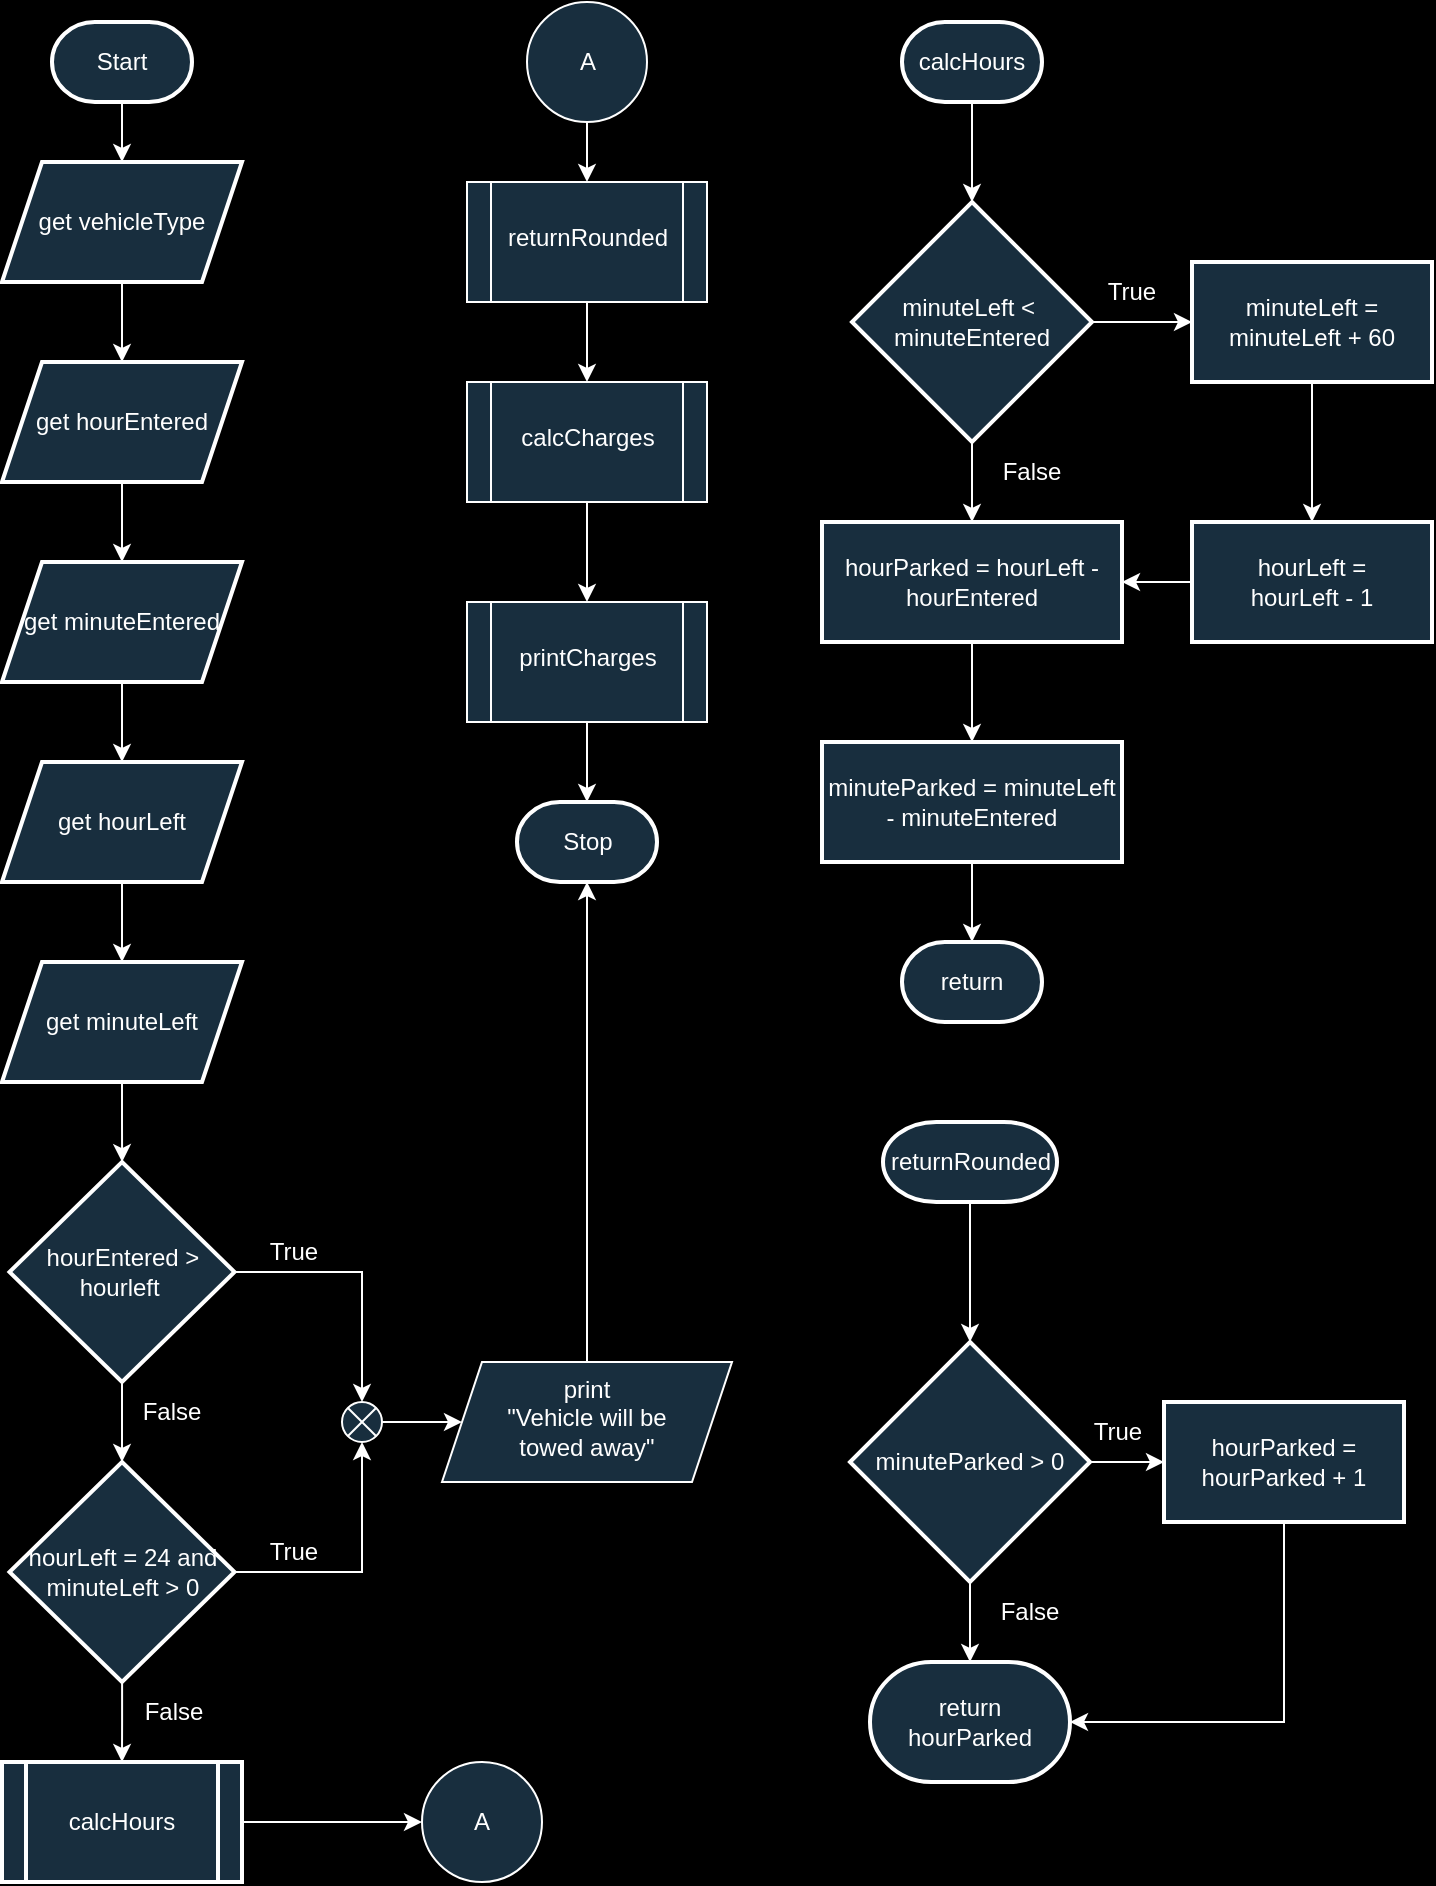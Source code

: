 <mxfile version="22.1.11" type="github" pages="3">
  <diagram name="Page-1" id="Kbnb0wgWCopXUh_-OWTw">
    <mxGraphModel dx="1009" dy="542" grid="1" gridSize="10" guides="1" tooltips="1" connect="1" arrows="1" fold="1" page="1" pageScale="1" pageWidth="850" pageHeight="1100" background="#000000" math="0" shadow="0">
      <root>
        <mxCell id="0" />
        <mxCell id="1" parent="0" />
        <mxCell id="h25F_q6QR63_d5PZG7VG-3" value="" style="edgeStyle=orthogonalEdgeStyle;rounded=0;orthogonalLoop=1;jettySize=auto;html=1;labelBackgroundColor=none;strokeColor=#FFFFFF;fontColor=default;" parent="1" source="h25F_q6QR63_d5PZG7VG-1" target="h25F_q6QR63_d5PZG7VG-2" edge="1">
          <mxGeometry relative="1" as="geometry" />
        </mxCell>
        <mxCell id="h25F_q6QR63_d5PZG7VG-1" value="Start" style="strokeWidth=2;html=1;shape=mxgraph.flowchart.terminator;whiteSpace=wrap;labelBackgroundColor=none;fillColor=#182E3E;strokeColor=#FFFFFF;fontColor=#FFFFFF;" parent="1" vertex="1">
          <mxGeometry x="93" y="80" width="70" height="40" as="geometry" />
        </mxCell>
        <mxCell id="h25F_q6QR63_d5PZG7VG-5" value="" style="edgeStyle=orthogonalEdgeStyle;rounded=0;orthogonalLoop=1;jettySize=auto;html=1;labelBackgroundColor=none;strokeColor=#FFFFFF;fontColor=default;" parent="1" source="h25F_q6QR63_d5PZG7VG-2" target="h25F_q6QR63_d5PZG7VG-4" edge="1">
          <mxGeometry relative="1" as="geometry" />
        </mxCell>
        <mxCell id="h25F_q6QR63_d5PZG7VG-2" value="get vehicleType" style="shape=parallelogram;perimeter=parallelogramPerimeter;whiteSpace=wrap;html=1;fixedSize=1;strokeWidth=2;labelBackgroundColor=none;fillColor=#182E3E;strokeColor=#FFFFFF;fontColor=#FFFFFF;" parent="1" vertex="1">
          <mxGeometry x="68" y="150" width="120" height="60" as="geometry" />
        </mxCell>
        <mxCell id="h25F_q6QR63_d5PZG7VG-7" value="" style="edgeStyle=orthogonalEdgeStyle;rounded=0;orthogonalLoop=1;jettySize=auto;html=1;labelBackgroundColor=none;strokeColor=#FFFFFF;fontColor=default;" parent="1" source="h25F_q6QR63_d5PZG7VG-4" target="h25F_q6QR63_d5PZG7VG-6" edge="1">
          <mxGeometry relative="1" as="geometry" />
        </mxCell>
        <mxCell id="h25F_q6QR63_d5PZG7VG-4" value="get hourEntered" style="shape=parallelogram;perimeter=parallelogramPerimeter;whiteSpace=wrap;html=1;fixedSize=1;strokeWidth=2;labelBackgroundColor=none;fillColor=#182E3E;strokeColor=#FFFFFF;fontColor=#FFFFFF;" parent="1" vertex="1">
          <mxGeometry x="68" y="250" width="120" height="60" as="geometry" />
        </mxCell>
        <mxCell id="h25F_q6QR63_d5PZG7VG-9" value="" style="edgeStyle=orthogonalEdgeStyle;rounded=0;orthogonalLoop=1;jettySize=auto;html=1;labelBackgroundColor=none;strokeColor=#FFFFFF;fontColor=default;" parent="1" source="h25F_q6QR63_d5PZG7VG-6" target="h25F_q6QR63_d5PZG7VG-8" edge="1">
          <mxGeometry relative="1" as="geometry" />
        </mxCell>
        <mxCell id="h25F_q6QR63_d5PZG7VG-6" value="get minuteEntered" style="shape=parallelogram;perimeter=parallelogramPerimeter;whiteSpace=wrap;html=1;fixedSize=1;strokeWidth=2;labelBackgroundColor=none;fillColor=#182E3E;strokeColor=#FFFFFF;fontColor=#FFFFFF;" parent="1" vertex="1">
          <mxGeometry x="68" y="350" width="120" height="60" as="geometry" />
        </mxCell>
        <mxCell id="h25F_q6QR63_d5PZG7VG-11" value="" style="edgeStyle=orthogonalEdgeStyle;rounded=0;orthogonalLoop=1;jettySize=auto;html=1;labelBackgroundColor=none;strokeColor=#FFFFFF;fontColor=default;" parent="1" source="h25F_q6QR63_d5PZG7VG-8" target="h25F_q6QR63_d5PZG7VG-10" edge="1">
          <mxGeometry relative="1" as="geometry" />
        </mxCell>
        <mxCell id="h25F_q6QR63_d5PZG7VG-8" value="get hourLeft" style="shape=parallelogram;perimeter=parallelogramPerimeter;whiteSpace=wrap;html=1;fixedSize=1;strokeWidth=2;labelBackgroundColor=none;fillColor=#182E3E;strokeColor=#FFFFFF;fontColor=#FFFFFF;" parent="1" vertex="1">
          <mxGeometry x="68" y="450" width="120" height="60" as="geometry" />
        </mxCell>
        <mxCell id="h25F_q6QR63_d5PZG7VG-13" value="" style="edgeStyle=orthogonalEdgeStyle;rounded=0;orthogonalLoop=1;jettySize=auto;html=1;labelBackgroundColor=none;strokeColor=#FFFFFF;fontColor=default;" parent="1" source="h25F_q6QR63_d5PZG7VG-10" target="h25F_q6QR63_d5PZG7VG-12" edge="1">
          <mxGeometry relative="1" as="geometry" />
        </mxCell>
        <mxCell id="h25F_q6QR63_d5PZG7VG-10" value="get minuteLeft" style="shape=parallelogram;perimeter=parallelogramPerimeter;whiteSpace=wrap;html=1;fixedSize=1;strokeWidth=2;labelBackgroundColor=none;fillColor=#182E3E;strokeColor=#FFFFFF;fontColor=#FFFFFF;" parent="1" vertex="1">
          <mxGeometry x="68" y="550" width="120" height="60" as="geometry" />
        </mxCell>
        <mxCell id="h25F_q6QR63_d5PZG7VG-15" value="" style="edgeStyle=orthogonalEdgeStyle;rounded=0;orthogonalLoop=1;jettySize=auto;html=1;labelBackgroundColor=none;strokeColor=#FFFFFF;fontColor=default;" parent="1" source="h25F_q6QR63_d5PZG7VG-12" target="h25F_q6QR63_d5PZG7VG-14" edge="1">
          <mxGeometry relative="1" as="geometry" />
        </mxCell>
        <mxCell id="h25F_q6QR63_d5PZG7VG-12" value="hourEntered &amp;gt; hourleft&amp;nbsp;" style="rhombus;whiteSpace=wrap;html=1;strokeWidth=2;labelBackgroundColor=none;fillColor=#182E3E;strokeColor=#FFFFFF;fontColor=#FFFFFF;" parent="1" vertex="1">
          <mxGeometry x="71.75" y="650" width="112.5" height="110" as="geometry" />
        </mxCell>
        <mxCell id="h25F_q6QR63_d5PZG7VG-33" value="" style="edgeStyle=orthogonalEdgeStyle;rounded=0;orthogonalLoop=1;jettySize=auto;html=1;labelBackgroundColor=none;strokeColor=#FFFFFF;fontColor=default;" parent="1" source="h25F_q6QR63_d5PZG7VG-14" target="h25F_q6QR63_d5PZG7VG-32" edge="1">
          <mxGeometry relative="1" as="geometry" />
        </mxCell>
        <mxCell id="h25F_q6QR63_d5PZG7VG-14" value="hourLeft = 24 and minuteLeft &amp;gt; 0" style="rhombus;whiteSpace=wrap;html=1;strokeWidth=2;labelBackgroundColor=none;fillColor=#182E3E;strokeColor=#FFFFFF;fontColor=#FFFFFF;" parent="1" vertex="1">
          <mxGeometry x="71.75" y="800" width="112.5" height="110" as="geometry" />
        </mxCell>
        <mxCell id="h25F_q6QR63_d5PZG7VG-24" value="" style="edgeStyle=orthogonalEdgeStyle;rounded=0;orthogonalLoop=1;jettySize=auto;html=1;labelBackgroundColor=none;strokeColor=#FFFFFF;fontColor=default;" parent="1" source="h25F_q6QR63_d5PZG7VG-16" target="h25F_q6QR63_d5PZG7VG-23" edge="1">
          <mxGeometry relative="1" as="geometry" />
        </mxCell>
        <mxCell id="h25F_q6QR63_d5PZG7VG-16" value="" style="verticalLabelPosition=bottom;verticalAlign=top;html=1;shape=mxgraph.flowchart.or;labelBackgroundColor=none;fillColor=#182E3E;strokeColor=#FFFFFF;fontColor=#FFFFFF;" parent="1" vertex="1">
          <mxGeometry x="238" y="770" width="20" height="20" as="geometry" />
        </mxCell>
        <mxCell id="h25F_q6QR63_d5PZG7VG-19" style="edgeStyle=orthogonalEdgeStyle;rounded=0;orthogonalLoop=1;jettySize=auto;html=1;entryX=0.5;entryY=0;entryDx=0;entryDy=0;entryPerimeter=0;labelBackgroundColor=none;strokeColor=#FFFFFF;fontColor=default;" parent="1" source="h25F_q6QR63_d5PZG7VG-12" target="h25F_q6QR63_d5PZG7VG-16" edge="1">
          <mxGeometry relative="1" as="geometry" />
        </mxCell>
        <mxCell id="h25F_q6QR63_d5PZG7VG-20" style="edgeStyle=orthogonalEdgeStyle;rounded=0;orthogonalLoop=1;jettySize=auto;html=1;entryX=0.5;entryY=1;entryDx=0;entryDy=0;entryPerimeter=0;labelBackgroundColor=none;strokeColor=#FFFFFF;fontColor=default;" parent="1" source="h25F_q6QR63_d5PZG7VG-14" target="h25F_q6QR63_d5PZG7VG-16" edge="1">
          <mxGeometry relative="1" as="geometry" />
        </mxCell>
        <mxCell id="h25F_q6QR63_d5PZG7VG-23" value="print&lt;br&gt;&quot;Vehicle will be &lt;br&gt;towed away&quot;" style="shape=parallelogram;perimeter=parallelogramPerimeter;whiteSpace=wrap;html=1;fixedSize=1;verticalAlign=top;labelBackgroundColor=none;fillColor=#182E3E;strokeColor=#FFFFFF;fontColor=#FFFFFF;" parent="1" vertex="1">
          <mxGeometry x="288" y="750" width="145" height="60" as="geometry" />
        </mxCell>
        <mxCell id="h25F_q6QR63_d5PZG7VG-32" value="calcHours" style="shape=process;whiteSpace=wrap;html=1;backgroundOutline=1;strokeWidth=2;labelBackgroundColor=none;fillColor=#182E3E;strokeColor=#FFFFFF;fontColor=#FFFFFF;" parent="1" vertex="1">
          <mxGeometry x="68" y="950" width="120" height="60" as="geometry" />
        </mxCell>
        <mxCell id="h25F_q6QR63_d5PZG7VG-34" value="" style="verticalLabelPosition=bottom;verticalAlign=top;html=1;shape=mxgraph.flowchart.on-page_reference;labelBackgroundColor=none;fillColor=#182E3E;strokeColor=#FFFFFF;fontColor=#FFFFFF;" parent="1" vertex="1">
          <mxGeometry x="278" y="950" width="60" height="60" as="geometry" />
        </mxCell>
        <mxCell id="h25F_q6QR63_d5PZG7VG-35" style="edgeStyle=orthogonalEdgeStyle;rounded=0;orthogonalLoop=1;jettySize=auto;html=1;entryX=0;entryY=0.5;entryDx=0;entryDy=0;entryPerimeter=0;labelBackgroundColor=none;strokeColor=#FFFFFF;fontColor=default;" parent="1" source="h25F_q6QR63_d5PZG7VG-32" target="h25F_q6QR63_d5PZG7VG-34" edge="1">
          <mxGeometry relative="1" as="geometry" />
        </mxCell>
        <mxCell id="h25F_q6QR63_d5PZG7VG-36" value="A" style="text;html=1;strokeColor=none;fillColor=none;align=center;verticalAlign=middle;whiteSpace=wrap;rounded=0;labelBackgroundColor=none;fontColor=#FFFFFF;" parent="1" vertex="1">
          <mxGeometry x="278" y="965" width="60" height="30" as="geometry" />
        </mxCell>
        <mxCell id="h25F_q6QR63_d5PZG7VG-41" value="" style="edgeStyle=orthogonalEdgeStyle;rounded=0;orthogonalLoop=1;jettySize=auto;html=1;labelBackgroundColor=none;strokeColor=#FFFFFF;fontColor=default;" parent="1" source="h25F_q6QR63_d5PZG7VG-38" target="h25F_q6QR63_d5PZG7VG-40" edge="1">
          <mxGeometry relative="1" as="geometry" />
        </mxCell>
        <mxCell id="h25F_q6QR63_d5PZG7VG-38" value="" style="verticalLabelPosition=bottom;verticalAlign=top;html=1;shape=mxgraph.flowchart.on-page_reference;labelBackgroundColor=none;fillColor=#182E3E;strokeColor=#FFFFFF;fontColor=#FFFFFF;" parent="1" vertex="1">
          <mxGeometry x="330.5" y="70" width="60" height="60" as="geometry" />
        </mxCell>
        <mxCell id="h25F_q6QR63_d5PZG7VG-39" value="A" style="text;html=1;strokeColor=none;fillColor=none;align=center;verticalAlign=middle;whiteSpace=wrap;rounded=0;labelBackgroundColor=none;fontColor=#FFFFFF;" parent="1" vertex="1">
          <mxGeometry x="330.5" y="85" width="60" height="30" as="geometry" />
        </mxCell>
        <mxCell id="h25F_q6QR63_d5PZG7VG-43" value="" style="edgeStyle=orthogonalEdgeStyle;rounded=0;orthogonalLoop=1;jettySize=auto;html=1;labelBackgroundColor=none;strokeColor=#FFFFFF;fontColor=default;" parent="1" source="h25F_q6QR63_d5PZG7VG-40" target="h25F_q6QR63_d5PZG7VG-42" edge="1">
          <mxGeometry relative="1" as="geometry" />
        </mxCell>
        <mxCell id="h25F_q6QR63_d5PZG7VG-40" value="&lt;br&gt;returnRounded" style="shape=process;whiteSpace=wrap;html=1;backgroundOutline=1;verticalAlign=top;labelBackgroundColor=none;fillColor=#182E3E;strokeColor=#FFFFFF;fontColor=#FFFFFF;" parent="1" vertex="1">
          <mxGeometry x="300.5" y="160" width="120" height="60" as="geometry" />
        </mxCell>
        <mxCell id="h25F_q6QR63_d5PZG7VG-45" value="" style="edgeStyle=orthogonalEdgeStyle;rounded=0;orthogonalLoop=1;jettySize=auto;html=1;labelBackgroundColor=none;strokeColor=#FFFFFF;fontColor=default;" parent="1" source="h25F_q6QR63_d5PZG7VG-42" target="h25F_q6QR63_d5PZG7VG-44" edge="1">
          <mxGeometry relative="1" as="geometry" />
        </mxCell>
        <mxCell id="h25F_q6QR63_d5PZG7VG-42" value="&lt;br&gt;calcCharges" style="shape=process;whiteSpace=wrap;html=1;backgroundOutline=1;verticalAlign=top;labelBackgroundColor=none;fillColor=#182E3E;strokeColor=#FFFFFF;fontColor=#FFFFFF;" parent="1" vertex="1">
          <mxGeometry x="300.5" y="260" width="120" height="60" as="geometry" />
        </mxCell>
        <mxCell id="h25F_q6QR63_d5PZG7VG-48" value="" style="edgeStyle=orthogonalEdgeStyle;rounded=0;orthogonalLoop=1;jettySize=auto;html=1;labelBackgroundColor=none;strokeColor=#FFFFFF;fontColor=default;" parent="1" source="h25F_q6QR63_d5PZG7VG-44" target="h25F_q6QR63_d5PZG7VG-47" edge="1">
          <mxGeometry relative="1" as="geometry" />
        </mxCell>
        <mxCell id="h25F_q6QR63_d5PZG7VG-44" value="&lt;br&gt;printCharges" style="shape=process;whiteSpace=wrap;html=1;backgroundOutline=1;verticalAlign=top;labelBackgroundColor=none;fillColor=#182E3E;strokeColor=#FFFFFF;fontColor=#FFFFFF;" parent="1" vertex="1">
          <mxGeometry x="300.5" y="370" width="120" height="60" as="geometry" />
        </mxCell>
        <mxCell id="h25F_q6QR63_d5PZG7VG-47" value="Stop" style="strokeWidth=2;html=1;shape=mxgraph.flowchart.terminator;whiteSpace=wrap;labelBackgroundColor=none;fillColor=#182E3E;strokeColor=#FFFFFF;fontColor=#FFFFFF;" parent="1" vertex="1">
          <mxGeometry x="325.5" y="470" width="70" height="40" as="geometry" />
        </mxCell>
        <mxCell id="f5xuUbgv4AwsCVu3Sem2-3" value="True" style="text;html=1;strokeColor=none;fillColor=none;align=center;verticalAlign=middle;whiteSpace=wrap;rounded=0;labelBackgroundColor=none;fontColor=#FFFFFF;" parent="1" vertex="1">
          <mxGeometry x="184.25" y="680" width="60" height="30" as="geometry" />
        </mxCell>
        <mxCell id="f5xuUbgv4AwsCVu3Sem2-4" value="False" style="text;html=1;strokeColor=none;fillColor=none;align=center;verticalAlign=middle;whiteSpace=wrap;rounded=0;labelBackgroundColor=none;fontColor=#FFFFFF;" parent="1" vertex="1">
          <mxGeometry x="123" y="760" width="60" height="30" as="geometry" />
        </mxCell>
        <mxCell id="f5xuUbgv4AwsCVu3Sem2-5" value="True" style="text;html=1;strokeColor=none;fillColor=none;align=center;verticalAlign=middle;whiteSpace=wrap;rounded=0;labelBackgroundColor=none;fontColor=#FFFFFF;" parent="1" vertex="1">
          <mxGeometry x="184.25" y="830" width="60" height="30" as="geometry" />
        </mxCell>
        <mxCell id="f5xuUbgv4AwsCVu3Sem2-7" value="False" style="text;html=1;strokeColor=none;fillColor=none;align=center;verticalAlign=middle;whiteSpace=wrap;rounded=0;labelBackgroundColor=none;fontColor=#FFFFFF;" parent="1" vertex="1">
          <mxGeometry x="124.25" y="910" width="60" height="30" as="geometry" />
        </mxCell>
        <mxCell id="Xd2T2PAbcZvX1LgGi4U3-1" style="edgeStyle=orthogonalEdgeStyle;rounded=0;orthogonalLoop=1;jettySize=auto;html=1;entryX=0.5;entryY=1;entryDx=0;entryDy=0;entryPerimeter=0;labelBackgroundColor=none;strokeColor=#FFFFFF;fontColor=default;" parent="1" source="h25F_q6QR63_d5PZG7VG-23" target="h25F_q6QR63_d5PZG7VG-47" edge="1">
          <mxGeometry relative="1" as="geometry" />
        </mxCell>
        <mxCell id="VwBZy-y6N7gpf4ot-aL7-1" value="" style="edgeStyle=orthogonalEdgeStyle;rounded=0;orthogonalLoop=1;jettySize=auto;html=1;labelBackgroundColor=none;strokeColor=#FFFFFF;fontColor=default;" parent="1" source="VwBZy-y6N7gpf4ot-aL7-2" target="VwBZy-y6N7gpf4ot-aL7-5" edge="1">
          <mxGeometry relative="1" as="geometry" />
        </mxCell>
        <mxCell id="VwBZy-y6N7gpf4ot-aL7-2" value="calcHours" style="strokeWidth=2;html=1;shape=mxgraph.flowchart.terminator;whiteSpace=wrap;labelBackgroundColor=none;fillColor=#182E3E;strokeColor=#FFFFFF;fontColor=#FFFFFF;" parent="1" vertex="1">
          <mxGeometry x="518" y="80" width="70" height="40" as="geometry" />
        </mxCell>
        <mxCell id="VwBZy-y6N7gpf4ot-aL7-3" value="" style="edgeStyle=orthogonalEdgeStyle;rounded=0;orthogonalLoop=1;jettySize=auto;html=1;labelBackgroundColor=none;strokeColor=#FFFFFF;fontColor=default;" parent="1" source="VwBZy-y6N7gpf4ot-aL7-5" target="VwBZy-y6N7gpf4ot-aL7-7" edge="1">
          <mxGeometry relative="1" as="geometry" />
        </mxCell>
        <mxCell id="VwBZy-y6N7gpf4ot-aL7-4" value="" style="edgeStyle=orthogonalEdgeStyle;rounded=0;orthogonalLoop=1;jettySize=auto;html=1;labelBackgroundColor=none;strokeColor=#FFFFFF;fontColor=default;" parent="1" source="VwBZy-y6N7gpf4ot-aL7-5" target="VwBZy-y6N7gpf4ot-aL7-11" edge="1">
          <mxGeometry relative="1" as="geometry" />
        </mxCell>
        <mxCell id="VwBZy-y6N7gpf4ot-aL7-5" value="minuteLeft &amp;lt;&amp;nbsp;&lt;br&gt;minuteEntered" style="rhombus;whiteSpace=wrap;html=1;strokeWidth=2;labelBackgroundColor=none;fillColor=#182E3E;strokeColor=#FFFFFF;fontColor=#FFFFFF;" parent="1" vertex="1">
          <mxGeometry x="493" y="170" width="120" height="120" as="geometry" />
        </mxCell>
        <mxCell id="VwBZy-y6N7gpf4ot-aL7-6" value="" style="edgeStyle=orthogonalEdgeStyle;rounded=0;orthogonalLoop=1;jettySize=auto;html=1;labelBackgroundColor=none;strokeColor=#FFFFFF;fontColor=default;" parent="1" source="VwBZy-y6N7gpf4ot-aL7-7" target="VwBZy-y6N7gpf4ot-aL7-9" edge="1">
          <mxGeometry relative="1" as="geometry" />
        </mxCell>
        <mxCell id="VwBZy-y6N7gpf4ot-aL7-7" value="minuteLeft = minuteLeft + 60" style="whiteSpace=wrap;html=1;strokeWidth=2;labelBackgroundColor=none;fillColor=#182E3E;strokeColor=#FFFFFF;fontColor=#FFFFFF;" parent="1" vertex="1">
          <mxGeometry x="663" y="200" width="120" height="60" as="geometry" />
        </mxCell>
        <mxCell id="VwBZy-y6N7gpf4ot-aL7-8" style="edgeStyle=orthogonalEdgeStyle;rounded=0;orthogonalLoop=1;jettySize=auto;html=1;labelBackgroundColor=none;strokeColor=#FFFFFF;fontColor=default;" parent="1" source="VwBZy-y6N7gpf4ot-aL7-9" target="VwBZy-y6N7gpf4ot-aL7-11" edge="1">
          <mxGeometry relative="1" as="geometry" />
        </mxCell>
        <mxCell id="VwBZy-y6N7gpf4ot-aL7-9" value="hourLeft = &lt;br&gt;hourLeft - 1" style="whiteSpace=wrap;html=1;strokeWidth=2;labelBackgroundColor=none;fillColor=#182E3E;strokeColor=#FFFFFF;fontColor=#FFFFFF;" parent="1" vertex="1">
          <mxGeometry x="663" y="330" width="120" height="60" as="geometry" />
        </mxCell>
        <mxCell id="VwBZy-y6N7gpf4ot-aL7-10" value="" style="edgeStyle=orthogonalEdgeStyle;rounded=0;orthogonalLoop=1;jettySize=auto;html=1;labelBackgroundColor=none;strokeColor=#FFFFFF;fontColor=default;" parent="1" source="VwBZy-y6N7gpf4ot-aL7-11" target="VwBZy-y6N7gpf4ot-aL7-13" edge="1">
          <mxGeometry relative="1" as="geometry" />
        </mxCell>
        <mxCell id="VwBZy-y6N7gpf4ot-aL7-11" value="hourParked = hourLeft - hourEntered" style="whiteSpace=wrap;html=1;strokeWidth=2;labelBackgroundColor=none;fillColor=#182E3E;strokeColor=#FFFFFF;fontColor=#FFFFFF;" parent="1" vertex="1">
          <mxGeometry x="478" y="330" width="150" height="60" as="geometry" />
        </mxCell>
        <mxCell id="VwBZy-y6N7gpf4ot-aL7-12" value="" style="edgeStyle=orthogonalEdgeStyle;rounded=0;orthogonalLoop=1;jettySize=auto;html=1;labelBackgroundColor=none;strokeColor=#FFFFFF;fontColor=default;" parent="1" source="VwBZy-y6N7gpf4ot-aL7-13" target="VwBZy-y6N7gpf4ot-aL7-14" edge="1">
          <mxGeometry relative="1" as="geometry" />
        </mxCell>
        <mxCell id="VwBZy-y6N7gpf4ot-aL7-13" value="minuteParked = minuteLeft - minuteEntered" style="whiteSpace=wrap;html=1;strokeWidth=2;labelBackgroundColor=none;fillColor=#182E3E;strokeColor=#FFFFFF;fontColor=#FFFFFF;" parent="1" vertex="1">
          <mxGeometry x="478" y="440" width="150" height="60" as="geometry" />
        </mxCell>
        <mxCell id="VwBZy-y6N7gpf4ot-aL7-14" value="return" style="strokeWidth=2;html=1;shape=mxgraph.flowchart.terminator;whiteSpace=wrap;labelBackgroundColor=none;fillColor=#182E3E;strokeColor=#FFFFFF;fontColor=#FFFFFF;" parent="1" vertex="1">
          <mxGeometry x="518" y="540" width="70" height="40" as="geometry" />
        </mxCell>
        <mxCell id="VwBZy-y6N7gpf4ot-aL7-15" value="True" style="text;html=1;strokeColor=none;fillColor=none;align=center;verticalAlign=middle;whiteSpace=wrap;rounded=0;labelBackgroundColor=none;fontColor=#FFFFFF;" parent="1" vertex="1">
          <mxGeometry x="603" y="200" width="60" height="30" as="geometry" />
        </mxCell>
        <mxCell id="VwBZy-y6N7gpf4ot-aL7-16" value="False" style="text;html=1;strokeColor=none;fillColor=none;align=center;verticalAlign=middle;whiteSpace=wrap;rounded=0;labelBackgroundColor=none;fontColor=#FFFFFF;" parent="1" vertex="1">
          <mxGeometry x="553" y="290" width="60" height="30" as="geometry" />
        </mxCell>
        <mxCell id="VwBZy-y6N7gpf4ot-aL7-17" value="" style="edgeStyle=orthogonalEdgeStyle;rounded=0;orthogonalLoop=1;jettySize=auto;html=1;labelBackgroundColor=none;strokeColor=#FFFFFF;fontColor=default;" parent="1" source="VwBZy-y6N7gpf4ot-aL7-18" target="VwBZy-y6N7gpf4ot-aL7-21" edge="1">
          <mxGeometry relative="1" as="geometry" />
        </mxCell>
        <mxCell id="VwBZy-y6N7gpf4ot-aL7-18" value="returnRounded" style="strokeWidth=2;html=1;shape=mxgraph.flowchart.terminator;whiteSpace=wrap;labelBackgroundColor=none;fillColor=#182E3E;strokeColor=#FFFFFF;fontColor=#FFFFFF;" parent="1" vertex="1">
          <mxGeometry x="508.5" y="630" width="87" height="40" as="geometry" />
        </mxCell>
        <mxCell id="VwBZy-y6N7gpf4ot-aL7-19" value="" style="edgeStyle=orthogonalEdgeStyle;rounded=0;orthogonalLoop=1;jettySize=auto;html=1;labelBackgroundColor=none;strokeColor=#FFFFFF;fontColor=default;" parent="1" source="VwBZy-y6N7gpf4ot-aL7-21" target="VwBZy-y6N7gpf4ot-aL7-23" edge="1">
          <mxGeometry relative="1" as="geometry" />
        </mxCell>
        <mxCell id="VwBZy-y6N7gpf4ot-aL7-20" value="" style="edgeStyle=orthogonalEdgeStyle;rounded=0;orthogonalLoop=1;jettySize=auto;html=1;labelBackgroundColor=none;strokeColor=#FFFFFF;fontColor=default;" parent="1" source="VwBZy-y6N7gpf4ot-aL7-21" edge="1">
          <mxGeometry relative="1" as="geometry">
            <mxPoint x="552" y="900" as="targetPoint" />
          </mxGeometry>
        </mxCell>
        <mxCell id="VwBZy-y6N7gpf4ot-aL7-21" value="minuteParked &amp;gt; 0" style="rhombus;whiteSpace=wrap;html=1;strokeWidth=2;labelBackgroundColor=none;fillColor=#182E3E;strokeColor=#FFFFFF;fontColor=#FFFFFF;" parent="1" vertex="1">
          <mxGeometry x="492" y="740" width="120" height="120" as="geometry" />
        </mxCell>
        <mxCell id="VwBZy-y6N7gpf4ot-aL7-22" style="edgeStyle=orthogonalEdgeStyle;rounded=0;orthogonalLoop=1;jettySize=auto;html=1;entryX=1;entryY=0.5;entryDx=0;entryDy=0;entryPerimeter=0;labelBackgroundColor=none;strokeColor=#FFFFFF;fontColor=default;" parent="1" source="VwBZy-y6N7gpf4ot-aL7-23" target="VwBZy-y6N7gpf4ot-aL7-24" edge="1">
          <mxGeometry relative="1" as="geometry">
            <mxPoint x="612" y="930" as="targetPoint" />
            <Array as="points">
              <mxPoint x="709" y="930" />
            </Array>
          </mxGeometry>
        </mxCell>
        <mxCell id="VwBZy-y6N7gpf4ot-aL7-23" value="hourParked = hourParked + 1" style="whiteSpace=wrap;html=1;strokeWidth=2;labelBackgroundColor=none;fillColor=#182E3E;strokeColor=#FFFFFF;fontColor=#FFFFFF;" parent="1" vertex="1">
          <mxGeometry x="649" y="770" width="120" height="60" as="geometry" />
        </mxCell>
        <mxCell id="VwBZy-y6N7gpf4ot-aL7-24" value="return &lt;br&gt;hourParked" style="strokeWidth=2;html=1;shape=mxgraph.flowchart.terminator;whiteSpace=wrap;labelBackgroundColor=none;fillColor=#182E3E;strokeColor=#FFFFFF;fontColor=#FFFFFF;" parent="1" vertex="1">
          <mxGeometry x="502" y="900" width="100" height="60" as="geometry" />
        </mxCell>
        <mxCell id="VwBZy-y6N7gpf4ot-aL7-25" value="True" style="text;html=1;strokeColor=none;fillColor=none;align=center;verticalAlign=middle;whiteSpace=wrap;rounded=0;labelBackgroundColor=none;fontColor=#FFFFFF;" parent="1" vertex="1">
          <mxGeometry x="595.5" y="770" width="60" height="30" as="geometry" />
        </mxCell>
        <mxCell id="VwBZy-y6N7gpf4ot-aL7-26" value="False" style="text;html=1;strokeColor=none;fillColor=none;align=center;verticalAlign=middle;whiteSpace=wrap;rounded=0;labelBackgroundColor=none;fontColor=#FFFFFF;" parent="1" vertex="1">
          <mxGeometry x="552" y="860" width="60" height="30" as="geometry" />
        </mxCell>
      </root>
    </mxGraphModel>
  </diagram>
  <diagram id="JkNxpaqzsaH_bKmUlaDJ" name="Page-3">
    <mxGraphModel dx="1009" dy="542" grid="1" gridSize="10" guides="1" tooltips="1" connect="1" arrows="1" fold="1" page="1" pageScale="1" pageWidth="850" pageHeight="1100" background="#000000" math="0" shadow="0">
      <root>
        <mxCell id="0" />
        <mxCell id="1" parent="0" />
        <mxCell id="yGTu5x-xuSUlHNo--P09-6" value="" style="edgeStyle=orthogonalEdgeStyle;rounded=0;orthogonalLoop=1;jettySize=auto;html=1;labelBackgroundColor=none;strokeColor=#FFFFFF;fontColor=default;" parent="1" source="yGTu5x-xuSUlHNo--P09-1" target="yGTu5x-xuSUlHNo--P09-5" edge="1">
          <mxGeometry relative="1" as="geometry" />
        </mxCell>
        <mxCell id="yGTu5x-xuSUlHNo--P09-1" value="calcCharges" style="strokeWidth=2;html=1;shape=mxgraph.flowchart.terminator;whiteSpace=wrap;labelBackgroundColor=none;fillColor=#182E3E;strokeColor=#FFFFFF;fontColor=#FFFFFF;" parent="1" vertex="1">
          <mxGeometry x="155" y="120" width="70" height="40" as="geometry" />
        </mxCell>
        <mxCell id="yGTu5x-xuSUlHNo--P09-8" value="" style="edgeStyle=orthogonalEdgeStyle;rounded=0;orthogonalLoop=1;jettySize=auto;html=1;labelBackgroundColor=none;strokeColor=#FFFFFF;fontColor=default;" parent="1" source="yGTu5x-xuSUlHNo--P09-5" target="yGTu5x-xuSUlHNo--P09-7" edge="1">
          <mxGeometry relative="1" as="geometry" />
        </mxCell>
        <mxCell id="yGTu5x-xuSUlHNo--P09-5" value="switch (vehicleType)" style="whiteSpace=wrap;html=1;strokeWidth=2;labelBackgroundColor=none;fillColor=#182E3E;strokeColor=#FFFFFF;fontColor=#FFFFFF;" parent="1" vertex="1">
          <mxGeometry x="130" y="200" width="120" height="60" as="geometry" />
        </mxCell>
        <mxCell id="yGTu5x-xuSUlHNo--P09-9" style="edgeStyle=orthogonalEdgeStyle;rounded=0;orthogonalLoop=1;jettySize=auto;html=1;entryX=0;entryY=0.5;entryDx=0;entryDy=0;entryPerimeter=0;labelBackgroundColor=none;strokeColor=#FFFFFF;fontColor=default;" parent="1" source="yGTu5x-xuSUlHNo--P09-7" target="yGTu5x-xuSUlHNo--P09-10" edge="1">
          <mxGeometry relative="1" as="geometry">
            <mxPoint x="305" y="345" as="targetPoint" />
          </mxGeometry>
        </mxCell>
        <mxCell id="yGTu5x-xuSUlHNo--P09-12" value="" style="edgeStyle=orthogonalEdgeStyle;rounded=0;orthogonalLoop=1;jettySize=auto;html=1;labelBackgroundColor=none;strokeColor=#FFFFFF;fontColor=default;" parent="1" source="yGTu5x-xuSUlHNo--P09-7" target="yGTu5x-xuSUlHNo--P09-11" edge="1">
          <mxGeometry relative="1" as="geometry" />
        </mxCell>
        <mxCell id="yGTu5x-xuSUlHNo--P09-7" value="case &#39;C&#39;" style="rhombus;whiteSpace=wrap;html=1;strokeWidth=2;labelBackgroundColor=none;fillColor=#182E3E;strokeColor=#FFFFFF;fontColor=#FFFFFF;" parent="1" vertex="1">
          <mxGeometry x="138" y="290" width="105" height="110" as="geometry" />
        </mxCell>
        <mxCell id="yN-OTdnPXMjlrZ2X3yF_-3" value="" style="edgeStyle=orthogonalEdgeStyle;rounded=0;orthogonalLoop=1;jettySize=auto;html=1;labelBackgroundColor=none;strokeColor=#FFFFFF;fontColor=default;" parent="1" source="yGTu5x-xuSUlHNo--P09-10" target="yN-OTdnPXMjlrZ2X3yF_-2" edge="1">
          <mxGeometry relative="1" as="geometry" />
        </mxCell>
        <mxCell id="yN-OTdnPXMjlrZ2X3yF_-6" style="edgeStyle=orthogonalEdgeStyle;rounded=0;orthogonalLoop=1;jettySize=auto;html=1;entryX=0;entryY=0.5;entryDx=0;entryDy=0;labelBackgroundColor=none;strokeColor=#FFFFFF;fontColor=default;" parent="1" source="yGTu5x-xuSUlHNo--P09-10" target="yN-OTdnPXMjlrZ2X3yF_-5" edge="1">
          <mxGeometry relative="1" as="geometry">
            <Array as="points">
              <mxPoint x="360" y="450" />
            </Array>
          </mxGeometry>
        </mxCell>
        <mxCell id="yGTu5x-xuSUlHNo--P09-10" value="roundedHours &amp;gt; 3" style="strokeWidth=2;html=1;shape=mxgraph.flowchart.decision;whiteSpace=wrap;labelBackgroundColor=none;fillColor=#182E3E;strokeColor=#FFFFFF;fontColor=#FFFFFF;" parent="1" vertex="1">
          <mxGeometry x="305" y="287.5" width="110" height="115" as="geometry" />
        </mxCell>
        <mxCell id="yGTu5x-xuSUlHNo--P09-16" style="edgeStyle=orthogonalEdgeStyle;rounded=0;orthogonalLoop=1;jettySize=auto;html=1;labelBackgroundColor=none;strokeColor=#FFFFFF;fontColor=default;" parent="1" source="yGTu5x-xuSUlHNo--P09-11" target="yGTu5x-xuSUlHNo--P09-14" edge="1">
          <mxGeometry relative="1" as="geometry" />
        </mxCell>
        <mxCell id="X8_9K_BKNBLwMzrlolJt-4" value="" style="edgeStyle=orthogonalEdgeStyle;rounded=0;orthogonalLoop=1;jettySize=auto;html=1;labelBackgroundColor=none;strokeColor=#FFFFFF;fontColor=default;" parent="1" source="yGTu5x-xuSUlHNo--P09-11" target="X8_9K_BKNBLwMzrlolJt-3" edge="1">
          <mxGeometry relative="1" as="geometry" />
        </mxCell>
        <mxCell id="yGTu5x-xuSUlHNo--P09-11" value="case &#39;T&#39;" style="rhombus;whiteSpace=wrap;html=1;strokeWidth=2;labelBackgroundColor=none;fillColor=#182E3E;strokeColor=#FFFFFF;fontColor=#FFFFFF;" parent="1" vertex="1">
          <mxGeometry x="138" y="495.5" width="105" height="110" as="geometry" />
        </mxCell>
        <mxCell id="yN-OTdnPXMjlrZ2X3yF_-8" value="" style="edgeStyle=orthogonalEdgeStyle;rounded=0;orthogonalLoop=1;jettySize=auto;html=1;labelBackgroundColor=none;strokeColor=#FFFFFF;fontColor=default;" parent="1" source="yGTu5x-xuSUlHNo--P09-14" target="yN-OTdnPXMjlrZ2X3yF_-7" edge="1">
          <mxGeometry relative="1" as="geometry" />
        </mxCell>
        <mxCell id="X8_9K_BKNBLwMzrlolJt-2" style="edgeStyle=orthogonalEdgeStyle;rounded=0;orthogonalLoop=1;jettySize=auto;html=1;entryX=0;entryY=0.5;entryDx=0;entryDy=0;labelBackgroundColor=none;strokeColor=#FFFFFF;fontColor=default;" parent="1" source="yGTu5x-xuSUlHNo--P09-14" target="X8_9K_BKNBLwMzrlolJt-1" edge="1">
          <mxGeometry relative="1" as="geometry">
            <Array as="points">
              <mxPoint x="360" y="650" />
            </Array>
          </mxGeometry>
        </mxCell>
        <mxCell id="yGTu5x-xuSUlHNo--P09-14" value="roundedHours &amp;gt; 2" style="strokeWidth=2;html=1;shape=mxgraph.flowchart.decision;whiteSpace=wrap;labelBackgroundColor=none;fillColor=#182E3E;strokeColor=#FFFFFF;fontColor=#FFFFFF;" parent="1" vertex="1">
          <mxGeometry x="305" y="493" width="110" height="115" as="geometry" />
        </mxCell>
        <mxCell id="yN-OTdnPXMjlrZ2X3yF_-2" value="parkingTotal = 1.50 * (roundedHours - 3)" style="whiteSpace=wrap;html=1;strokeWidth=2;labelBackgroundColor=none;fillColor=#182E3E;strokeColor=#FFFFFF;fontColor=#FFFFFF;" parent="1" vertex="1">
          <mxGeometry x="500" y="315" width="160" height="60" as="geometry" />
        </mxCell>
        <mxCell id="yN-OTdnPXMjlrZ2X3yF_-5" value="parkingTotal = 0.00" style="rounded=0;whiteSpace=wrap;html=1;labelBackgroundColor=none;fillColor=#182E3E;strokeColor=#FFFFFF;fontColor=#FFFFFF;" parent="1" vertex="1">
          <mxGeometry x="500" y="420" width="160" height="60" as="geometry" />
        </mxCell>
        <mxCell id="yN-OTdnPXMjlrZ2X3yF_-7" value="parkingTotal = 2.30 * (roundedHours) + 2.00" style="whiteSpace=wrap;html=1;strokeWidth=2;labelBackgroundColor=none;fillColor=#182E3E;strokeColor=#FFFFFF;fontColor=#FFFFFF;" parent="1" vertex="1">
          <mxGeometry x="500" y="520.5" width="160" height="60" as="geometry" />
        </mxCell>
        <mxCell id="X8_9K_BKNBLwMzrlolJt-1" value="parkingTotal = 1.00 * roundedHours" style="rounded=0;whiteSpace=wrap;html=1;labelBackgroundColor=none;fillColor=#182E3E;strokeColor=#FFFFFF;fontColor=#FFFFFF;" parent="1" vertex="1">
          <mxGeometry x="500" y="620" width="160" height="60" as="geometry" />
        </mxCell>
        <mxCell id="X8_9K_BKNBLwMzrlolJt-7" value="" style="edgeStyle=orthogonalEdgeStyle;rounded=0;orthogonalLoop=1;jettySize=auto;html=1;labelBackgroundColor=none;strokeColor=#FFFFFF;fontColor=default;" parent="1" source="X8_9K_BKNBLwMzrlolJt-3" target="X8_9K_BKNBLwMzrlolJt-6" edge="1">
          <mxGeometry relative="1" as="geometry" />
        </mxCell>
        <mxCell id="X8_9K_BKNBLwMzrlolJt-3" value="case &#39;B&#39;" style="rhombus;whiteSpace=wrap;html=1;strokeWidth=2;labelBackgroundColor=none;fillColor=#182E3E;strokeColor=#FFFFFF;fontColor=#FFFFFF;" parent="1" vertex="1">
          <mxGeometry x="138" y="700" width="105" height="110" as="geometry" />
        </mxCell>
        <mxCell id="X8_9K_BKNBLwMzrlolJt-9" value="" style="edgeStyle=orthogonalEdgeStyle;rounded=0;orthogonalLoop=1;jettySize=auto;html=1;labelBackgroundColor=none;strokeColor=#FFFFFF;fontColor=default;" parent="1" source="X8_9K_BKNBLwMzrlolJt-6" target="X8_9K_BKNBLwMzrlolJt-8" edge="1">
          <mxGeometry relative="1" as="geometry" />
        </mxCell>
        <mxCell id="X8_9K_BKNBLwMzrlolJt-11" style="edgeStyle=orthogonalEdgeStyle;rounded=0;orthogonalLoop=1;jettySize=auto;html=1;entryX=0;entryY=0.5;entryDx=0;entryDy=0;labelBackgroundColor=none;strokeColor=#FFFFFF;fontColor=default;" parent="1" source="X8_9K_BKNBLwMzrlolJt-6" target="X8_9K_BKNBLwMzrlolJt-10" edge="1">
          <mxGeometry relative="1" as="geometry">
            <Array as="points">
              <mxPoint x="358" y="860" />
            </Array>
          </mxGeometry>
        </mxCell>
        <mxCell id="X8_9K_BKNBLwMzrlolJt-6" value="roundedHours &amp;gt; 1" style="rhombus;whiteSpace=wrap;html=1;strokeWidth=2;labelBackgroundColor=none;fillColor=#182E3E;strokeColor=#FFFFFF;fontColor=#FFFFFF;" parent="1" vertex="1">
          <mxGeometry x="310" y="700" width="105" height="110" as="geometry" />
        </mxCell>
        <mxCell id="X8_9K_BKNBLwMzrlolJt-8" value="parkingTotal = 3.70 * (roundedHours - 2) + 2.00" style="whiteSpace=wrap;html=1;strokeWidth=2;labelBackgroundColor=none;fillColor=#182E3E;strokeColor=#FFFFFF;fontColor=#FFFFFF;" parent="1" vertex="1">
          <mxGeometry x="500" y="725" width="160" height="60" as="geometry" />
        </mxCell>
        <mxCell id="X8_9K_BKNBLwMzrlolJt-10" value="parkingTotal = 2.00 * roundedHours" style="rounded=0;whiteSpace=wrap;html=1;labelBackgroundColor=none;fillColor=#182E3E;strokeColor=#FFFFFF;fontColor=#FFFFFF;" parent="1" vertex="1">
          <mxGeometry x="500" y="830" width="160" height="60" as="geometry" />
        </mxCell>
        <mxCell id="QVFrntd3niLGpFPKS4Kl-1" value="return parkingTotal" style="strokeWidth=2;html=1;shape=mxgraph.flowchart.terminator;whiteSpace=wrap;labelBackgroundColor=none;fillColor=#182E3E;strokeColor=#FFFFFF;fontColor=#FFFFFF;" parent="1" vertex="1">
          <mxGeometry x="687.5" y="970" width="105" height="40" as="geometry" />
        </mxCell>
        <mxCell id="QVFrntd3niLGpFPKS4Kl-2" value="" style="verticalLabelPosition=bottom;verticalAlign=top;html=1;shape=mxgraph.flowchart.or;labelBackgroundColor=none;fillColor=#182E3E;strokeColor=#FFFFFF;fontColor=#FFFFFF;" parent="1" vertex="1">
          <mxGeometry x="730" y="440" width="20" height="20" as="geometry" />
        </mxCell>
        <mxCell id="QVFrntd3niLGpFPKS4Kl-4" style="edgeStyle=orthogonalEdgeStyle;rounded=0;orthogonalLoop=1;jettySize=auto;html=1;entryX=0.5;entryY=0;entryDx=0;entryDy=0;entryPerimeter=0;labelBackgroundColor=none;strokeColor=#FFFFFF;fontColor=default;" parent="1" source="yN-OTdnPXMjlrZ2X3yF_-2" target="QVFrntd3niLGpFPKS4Kl-2" edge="1">
          <mxGeometry relative="1" as="geometry" />
        </mxCell>
        <mxCell id="QVFrntd3niLGpFPKS4Kl-5" style="edgeStyle=orthogonalEdgeStyle;rounded=0;orthogonalLoop=1;jettySize=auto;html=1;entryX=0;entryY=0.5;entryDx=0;entryDy=0;entryPerimeter=0;labelBackgroundColor=none;strokeColor=#FFFFFF;fontColor=default;" parent="1" source="yN-OTdnPXMjlrZ2X3yF_-5" target="QVFrntd3niLGpFPKS4Kl-2" edge="1">
          <mxGeometry relative="1" as="geometry" />
        </mxCell>
        <mxCell id="QVFrntd3niLGpFPKS4Kl-6" value="" style="verticalLabelPosition=bottom;verticalAlign=top;html=1;shape=mxgraph.flowchart.or;labelBackgroundColor=none;fillColor=#182E3E;strokeColor=#FFFFFF;fontColor=#FFFFFF;" parent="1" vertex="1">
          <mxGeometry x="730" y="540.5" width="20" height="20" as="geometry" />
        </mxCell>
        <mxCell id="QVFrntd3niLGpFPKS4Kl-7" style="edgeStyle=orthogonalEdgeStyle;rounded=0;orthogonalLoop=1;jettySize=auto;html=1;entryX=0.5;entryY=0;entryDx=0;entryDy=0;entryPerimeter=0;labelBackgroundColor=none;strokeColor=#FFFFFF;fontColor=default;" parent="1" source="QVFrntd3niLGpFPKS4Kl-2" target="QVFrntd3niLGpFPKS4Kl-6" edge="1">
          <mxGeometry relative="1" as="geometry" />
        </mxCell>
        <mxCell id="QVFrntd3niLGpFPKS4Kl-8" style="edgeStyle=orthogonalEdgeStyle;rounded=0;orthogonalLoop=1;jettySize=auto;html=1;entryX=0;entryY=0.5;entryDx=0;entryDy=0;entryPerimeter=0;labelBackgroundColor=none;strokeColor=#FFFFFF;fontColor=default;" parent="1" source="yN-OTdnPXMjlrZ2X3yF_-7" target="QVFrntd3niLGpFPKS4Kl-6" edge="1">
          <mxGeometry relative="1" as="geometry" />
        </mxCell>
        <mxCell id="QVFrntd3niLGpFPKS4Kl-9" value="" style="verticalLabelPosition=bottom;verticalAlign=top;html=1;shape=mxgraph.flowchart.or;labelBackgroundColor=none;fillColor=#182E3E;strokeColor=#FFFFFF;fontColor=#FFFFFF;" parent="1" vertex="1">
          <mxGeometry x="730" y="640" width="20" height="20" as="geometry" />
        </mxCell>
        <mxCell id="QVFrntd3niLGpFPKS4Kl-10" style="edgeStyle=orthogonalEdgeStyle;rounded=0;orthogonalLoop=1;jettySize=auto;html=1;entryX=0;entryY=0.5;entryDx=0;entryDy=0;entryPerimeter=0;labelBackgroundColor=none;strokeColor=#FFFFFF;fontColor=default;" parent="1" source="X8_9K_BKNBLwMzrlolJt-1" target="QVFrntd3niLGpFPKS4Kl-9" edge="1">
          <mxGeometry relative="1" as="geometry" />
        </mxCell>
        <mxCell id="QVFrntd3niLGpFPKS4Kl-11" style="edgeStyle=orthogonalEdgeStyle;rounded=0;orthogonalLoop=1;jettySize=auto;html=1;entryX=0.5;entryY=0;entryDx=0;entryDy=0;entryPerimeter=0;labelBackgroundColor=none;strokeColor=#FFFFFF;fontColor=default;" parent="1" source="QVFrntd3niLGpFPKS4Kl-6" target="QVFrntd3niLGpFPKS4Kl-9" edge="1">
          <mxGeometry relative="1" as="geometry" />
        </mxCell>
        <mxCell id="QVFrntd3niLGpFPKS4Kl-12" value="" style="verticalLabelPosition=bottom;verticalAlign=top;html=1;shape=mxgraph.flowchart.or;labelBackgroundColor=none;fillColor=#182E3E;strokeColor=#FFFFFF;fontColor=#FFFFFF;" parent="1" vertex="1">
          <mxGeometry x="730" y="745" width="20" height="20" as="geometry" />
        </mxCell>
        <mxCell id="QVFrntd3niLGpFPKS4Kl-13" style="edgeStyle=orthogonalEdgeStyle;rounded=0;orthogonalLoop=1;jettySize=auto;html=1;entryX=0;entryY=0.5;entryDx=0;entryDy=0;entryPerimeter=0;labelBackgroundColor=none;strokeColor=#FFFFFF;fontColor=default;" parent="1" source="X8_9K_BKNBLwMzrlolJt-8" target="QVFrntd3niLGpFPKS4Kl-12" edge="1">
          <mxGeometry relative="1" as="geometry" />
        </mxCell>
        <mxCell id="QVFrntd3niLGpFPKS4Kl-14" style="edgeStyle=orthogonalEdgeStyle;rounded=0;orthogonalLoop=1;jettySize=auto;html=1;entryX=0.5;entryY=0;entryDx=0;entryDy=0;entryPerimeter=0;labelBackgroundColor=none;strokeColor=#FFFFFF;fontColor=default;" parent="1" source="QVFrntd3niLGpFPKS4Kl-9" target="QVFrntd3niLGpFPKS4Kl-12" edge="1">
          <mxGeometry relative="1" as="geometry" />
        </mxCell>
        <mxCell id="QVFrntd3niLGpFPKS4Kl-15" value="" style="verticalLabelPosition=bottom;verticalAlign=top;html=1;shape=mxgraph.flowchart.or;labelBackgroundColor=none;fillColor=#182E3E;strokeColor=#FFFFFF;fontColor=#FFFFFF;" parent="1" vertex="1">
          <mxGeometry x="730" y="850" width="20" height="20" as="geometry" />
        </mxCell>
        <mxCell id="QVFrntd3niLGpFPKS4Kl-17" style="edgeStyle=orthogonalEdgeStyle;rounded=0;orthogonalLoop=1;jettySize=auto;html=1;entryX=0.5;entryY=0;entryDx=0;entryDy=0;entryPerimeter=0;labelBackgroundColor=none;strokeColor=#FFFFFF;fontColor=default;" parent="1" source="QVFrntd3niLGpFPKS4Kl-12" target="QVFrntd3niLGpFPKS4Kl-15" edge="1">
          <mxGeometry relative="1" as="geometry" />
        </mxCell>
        <mxCell id="QVFrntd3niLGpFPKS4Kl-18" style="edgeStyle=orthogonalEdgeStyle;rounded=0;orthogonalLoop=1;jettySize=auto;html=1;entryX=0;entryY=0.5;entryDx=0;entryDy=0;entryPerimeter=0;labelBackgroundColor=none;strokeColor=#FFFFFF;fontColor=default;" parent="1" source="X8_9K_BKNBLwMzrlolJt-10" target="QVFrntd3niLGpFPKS4Kl-15" edge="1">
          <mxGeometry relative="1" as="geometry" />
        </mxCell>
        <mxCell id="QVFrntd3niLGpFPKS4Kl-19" style="edgeStyle=orthogonalEdgeStyle;rounded=0;orthogonalLoop=1;jettySize=auto;html=1;entryX=0.5;entryY=0;entryDx=0;entryDy=0;entryPerimeter=0;labelBackgroundColor=none;strokeColor=#FFFFFF;fontColor=default;" parent="1" source="QVFrntd3niLGpFPKS4Kl-15" target="QVFrntd3niLGpFPKS4Kl-1" edge="1">
          <mxGeometry relative="1" as="geometry" />
        </mxCell>
        <mxCell id="QVFrntd3niLGpFPKS4Kl-20" value="True" style="text;html=1;strokeColor=none;fillColor=none;align=center;verticalAlign=middle;whiteSpace=wrap;rounded=0;labelBackgroundColor=none;fontColor=#FFFFFF;" parent="1" vertex="1">
          <mxGeometry x="243" y="315" width="60" height="30" as="geometry" />
        </mxCell>
        <mxCell id="QVFrntd3niLGpFPKS4Kl-21" value="True" style="text;html=1;strokeColor=none;fillColor=none;align=center;verticalAlign=middle;whiteSpace=wrap;rounded=0;labelBackgroundColor=none;fontColor=#FFFFFF;" parent="1" vertex="1">
          <mxGeometry x="415" y="315" width="60" height="30" as="geometry" />
        </mxCell>
        <mxCell id="QVFrntd3niLGpFPKS4Kl-22" value="True" style="text;html=1;strokeColor=none;fillColor=none;align=center;verticalAlign=middle;whiteSpace=wrap;rounded=0;labelBackgroundColor=none;fontColor=#FFFFFF;" parent="1" vertex="1">
          <mxGeometry x="243" y="520.5" width="60" height="30" as="geometry" />
        </mxCell>
        <mxCell id="QVFrntd3niLGpFPKS4Kl-23" value="True" style="text;html=1;strokeColor=none;fillColor=none;align=center;verticalAlign=middle;whiteSpace=wrap;rounded=0;labelBackgroundColor=none;fontColor=#FFFFFF;" parent="1" vertex="1">
          <mxGeometry x="415" y="520.5" width="60" height="30" as="geometry" />
        </mxCell>
        <mxCell id="QVFrntd3niLGpFPKS4Kl-24" value="True" style="text;html=1;strokeColor=none;fillColor=none;align=center;verticalAlign=middle;whiteSpace=wrap;rounded=0;labelBackgroundColor=none;fontColor=#FFFFFF;" parent="1" vertex="1">
          <mxGeometry x="243" y="725" width="60" height="30" as="geometry" />
        </mxCell>
        <mxCell id="QVFrntd3niLGpFPKS4Kl-25" value="True" style="text;html=1;strokeColor=none;fillColor=none;align=center;verticalAlign=middle;whiteSpace=wrap;rounded=0;labelBackgroundColor=none;fontColor=#FFFFFF;" parent="1" vertex="1">
          <mxGeometry x="415" y="725" width="60" height="30" as="geometry" />
        </mxCell>
        <mxCell id="QVFrntd3niLGpFPKS4Kl-26" value="False" style="text;html=1;strokeColor=none;fillColor=none;align=center;verticalAlign=middle;whiteSpace=wrap;rounded=0;labelBackgroundColor=none;fontColor=#FFFFFF;" parent="1" vertex="1">
          <mxGeometry x="190" y="635" width="60" height="30" as="geometry" />
        </mxCell>
        <mxCell id="QVFrntd3niLGpFPKS4Kl-27" value="False" style="text;html=1;strokeColor=none;fillColor=none;align=center;verticalAlign=middle;whiteSpace=wrap;rounded=0;labelBackgroundColor=none;fontColor=#FFFFFF;" parent="1" vertex="1">
          <mxGeometry x="190" y="435" width="60" height="30" as="geometry" />
        </mxCell>
        <mxCell id="QVFrntd3niLGpFPKS4Kl-28" value="False" style="text;html=1;strokeColor=none;fillColor=none;align=center;verticalAlign=middle;whiteSpace=wrap;rounded=0;labelBackgroundColor=none;fontColor=#FFFFFF;" parent="1" vertex="1">
          <mxGeometry x="415" y="420" width="60" height="30" as="geometry" />
        </mxCell>
        <mxCell id="QVFrntd3niLGpFPKS4Kl-29" value="False" style="text;html=1;strokeColor=none;fillColor=none;align=center;verticalAlign=middle;whiteSpace=wrap;rounded=0;labelBackgroundColor=none;fontColor=#FFFFFF;" parent="1" vertex="1">
          <mxGeometry x="415" y="620" width="60" height="30" as="geometry" />
        </mxCell>
        <mxCell id="QVFrntd3niLGpFPKS4Kl-30" value="False" style="text;html=1;strokeColor=none;fillColor=none;align=center;verticalAlign=middle;whiteSpace=wrap;rounded=0;labelBackgroundColor=none;fontColor=#FFFFFF;" parent="1" vertex="1">
          <mxGeometry x="415" y="830" width="60" height="30" as="geometry" />
        </mxCell>
      </root>
    </mxGraphModel>
  </diagram>
  <diagram id="zS-5z7RcrsWtwEuUg_cU" name="Page-4">
    <mxGraphModel dx="1009" dy="542" grid="1" gridSize="10" guides="1" tooltips="1" connect="1" arrows="1" fold="1" page="1" pageScale="1" pageWidth="850" pageHeight="1100" background="#000000" math="0" shadow="0">
      <root>
        <mxCell id="0" />
        <mxCell id="1" parent="0" />
        <mxCell id="mTytLppbClMXJ6Y0CA01-3" value="" style="edgeStyle=orthogonalEdgeStyle;rounded=0;orthogonalLoop=1;jettySize=auto;html=1;labelBackgroundColor=none;strokeColor=#FFFFFF;fontColor=default;" parent="1" source="mTytLppbClMXJ6Y0CA01-1" target="mTytLppbClMXJ6Y0CA01-2" edge="1">
          <mxGeometry relative="1" as="geometry" />
        </mxCell>
        <mxCell id="mTytLppbClMXJ6Y0CA01-1" value="printCharges" style="strokeWidth=2;html=1;shape=mxgraph.flowchart.terminator;whiteSpace=wrap;labelBackgroundColor=none;fillColor=#182E3E;strokeColor=#FFFFFF;fontColor=#FFFFFF;" parent="1" vertex="1">
          <mxGeometry x="61.75" y="90" width="90" height="40" as="geometry" />
        </mxCell>
        <mxCell id="mTytLppbClMXJ6Y0CA01-5" value="" style="edgeStyle=orthogonalEdgeStyle;rounded=0;orthogonalLoop=1;jettySize=auto;html=1;labelBackgroundColor=none;strokeColor=#FFFFFF;fontColor=default;" parent="1" source="mTytLppbClMXJ6Y0CA01-2" target="mTytLppbClMXJ6Y0CA01-4" edge="1">
          <mxGeometry relative="1" as="geometry" />
        </mxCell>
        <mxCell id="mTytLppbClMXJ6Y0CA01-2" value="vehicleType = &#39;C&#39;" style="rhombus;whiteSpace=wrap;html=1;strokeWidth=2;labelBackgroundColor=none;fillColor=#182E3E;strokeColor=#FFFFFF;fontColor=#FFFFFF;" parent="1" vertex="1">
          <mxGeometry x="44.75" y="190" width="125" height="80" as="geometry" />
        </mxCell>
        <mxCell id="mTytLppbClMXJ6Y0CA01-7" value="" style="edgeStyle=orthogonalEdgeStyle;rounded=0;orthogonalLoop=1;jettySize=auto;html=1;labelBackgroundColor=none;strokeColor=#FFFFFF;fontColor=default;" parent="1" source="mTytLppbClMXJ6Y0CA01-4" target="mTytLppbClMXJ6Y0CA01-6" edge="1">
          <mxGeometry relative="1" as="geometry" />
        </mxCell>
        <mxCell id="mTytLppbClMXJ6Y0CA01-4" value="vehicleType = &#39;T&#39;" style="rhombus;whiteSpace=wrap;html=1;strokeWidth=2;labelBackgroundColor=none;fillColor=#182E3E;strokeColor=#FFFFFF;fontColor=#FFFFFF;" parent="1" vertex="1">
          <mxGeometry x="44.75" y="320" width="125" height="80" as="geometry" />
        </mxCell>
        <mxCell id="mTytLppbClMXJ6Y0CA01-9" value="" style="edgeStyle=orthogonalEdgeStyle;rounded=0;orthogonalLoop=1;jettySize=auto;html=1;labelBackgroundColor=none;strokeColor=#FFFFFF;fontColor=default;" parent="1" source="mTytLppbClMXJ6Y0CA01-6" target="mTytLppbClMXJ6Y0CA01-8" edge="1">
          <mxGeometry relative="1" as="geometry" />
        </mxCell>
        <mxCell id="mTytLppbClMXJ6Y0CA01-6" value="vehicleType = &#39;B&#39;" style="rhombus;whiteSpace=wrap;html=1;strokeWidth=2;labelBackgroundColor=none;fillColor=#182E3E;strokeColor=#FFFFFF;fontColor=#FFFFFF;" parent="1" vertex="1">
          <mxGeometry x="44.25" y="450" width="125" height="80" as="geometry" />
        </mxCell>
        <mxCell id="mTytLppbClMXJ6Y0CA01-8" value="Invalid vehicle type" style="shape=parallelogram;perimeter=parallelogramPerimeter;whiteSpace=wrap;html=1;fixedSize=1;strokeWidth=2;labelBackgroundColor=none;fillColor=#182E3E;strokeColor=#FFFFFF;fontColor=#FFFFFF;" parent="1" vertex="1">
          <mxGeometry x="38" y="590" width="137.5" height="60" as="geometry" />
        </mxCell>
        <mxCell id="mTytLppbClMXJ6Y0CA01-10" value="return" style="strokeWidth=2;html=1;shape=mxgraph.flowchart.terminator;whiteSpace=wrap;labelBackgroundColor=none;fillColor=#182E3E;strokeColor=#FFFFFF;fontColor=#FFFFFF;" parent="1" vertex="1">
          <mxGeometry x="62.25" y="700" width="90" height="40" as="geometry" />
        </mxCell>
        <mxCell id="mTytLppbClMXJ6Y0CA01-11" style="edgeStyle=orthogonalEdgeStyle;rounded=0;orthogonalLoop=1;jettySize=auto;html=1;entryX=0.5;entryY=0;entryDx=0;entryDy=0;entryPerimeter=0;labelBackgroundColor=none;strokeColor=#FFFFFF;fontColor=default;" parent="1" source="mTytLppbClMXJ6Y0CA01-8" target="mTytLppbClMXJ6Y0CA01-10" edge="1">
          <mxGeometry relative="1" as="geometry" />
        </mxCell>
        <mxCell id="xnqerNVusVYPaNGDVCc0-6" style="edgeStyle=orthogonalEdgeStyle;rounded=0;orthogonalLoop=1;jettySize=auto;html=1;labelBackgroundColor=none;strokeColor=#FFFFFF;fontColor=default;entryX=0;entryY=0.5;entryDx=0;entryDy=0;" parent="1" source="xnqerNVusVYPaNGDVCc0-1" target="xnqerNVusVYPaNGDVCc0-21" edge="1">
          <mxGeometry relative="1" as="geometry">
            <Array as="points">
              <mxPoint x="235" y="120" />
            </Array>
            <mxPoint x="284.75" y="110" as="targetPoint" />
          </mxGeometry>
        </mxCell>
        <mxCell id="xnqerNVusVYPaNGDVCc0-1" value="" style="verticalLabelPosition=bottom;verticalAlign=top;html=1;shape=mxgraph.flowchart.or;labelBackgroundColor=none;fillColor=#182E3E;strokeColor=#FFFFFF;fontColor=#FFFFFF;" parent="1" vertex="1">
          <mxGeometry x="224.75" y="220" width="20" height="20" as="geometry" />
        </mxCell>
        <mxCell id="xnqerNVusVYPaNGDVCc0-9" style="edgeStyle=orthogonalEdgeStyle;rounded=0;orthogonalLoop=1;jettySize=auto;html=1;entryX=0;entryY=0.5;entryDx=0;entryDy=0;entryPerimeter=0;labelBackgroundColor=none;strokeColor=#FFFFFF;fontColor=default;" parent="1" source="mTytLppbClMXJ6Y0CA01-2" target="xnqerNVusVYPaNGDVCc0-1" edge="1">
          <mxGeometry relative="1" as="geometry" />
        </mxCell>
        <mxCell id="xnqerNVusVYPaNGDVCc0-11" value="" style="verticalLabelPosition=bottom;verticalAlign=top;html=1;shape=mxgraph.flowchart.or;labelBackgroundColor=none;fillColor=#182E3E;strokeColor=#FFFFFF;fontColor=#FFFFFF;" parent="1" vertex="1">
          <mxGeometry x="224.75" y="350" width="20" height="20" as="geometry" />
        </mxCell>
        <mxCell id="xnqerNVusVYPaNGDVCc0-14" style="edgeStyle=orthogonalEdgeStyle;rounded=0;orthogonalLoop=1;jettySize=auto;html=1;entryX=0;entryY=0.5;entryDx=0;entryDy=0;entryPerimeter=0;labelBackgroundColor=none;strokeColor=#FFFFFF;fontColor=default;" parent="1" source="mTytLppbClMXJ6Y0CA01-4" target="xnqerNVusVYPaNGDVCc0-11" edge="1">
          <mxGeometry relative="1" as="geometry" />
        </mxCell>
        <mxCell id="xnqerNVusVYPaNGDVCc0-15" style="edgeStyle=orthogonalEdgeStyle;rounded=0;orthogonalLoop=1;jettySize=auto;html=1;entryX=0.5;entryY=1;entryDx=0;entryDy=0;entryPerimeter=0;labelBackgroundColor=none;strokeColor=#FFFFFF;fontColor=default;" parent="1" source="xnqerNVusVYPaNGDVCc0-11" target="xnqerNVusVYPaNGDVCc0-1" edge="1">
          <mxGeometry relative="1" as="geometry" />
        </mxCell>
        <mxCell id="xnqerNVusVYPaNGDVCc0-16" style="edgeStyle=orthogonalEdgeStyle;rounded=0;orthogonalLoop=1;jettySize=auto;html=1;entryX=0.5;entryY=1;entryDx=0;entryDy=0;entryPerimeter=0;labelBackgroundColor=none;strokeColor=#FFFFFF;fontColor=default;" parent="1" source="mTytLppbClMXJ6Y0CA01-6" target="xnqerNVusVYPaNGDVCc0-11" edge="1">
          <mxGeometry relative="1" as="geometry" />
        </mxCell>
        <mxCell id="xnqerNVusVYPaNGDVCc0-20" value="" style="edgeStyle=orthogonalEdgeStyle;rounded=0;orthogonalLoop=1;jettySize=auto;html=1;labelBackgroundColor=none;strokeColor=#FFFFFF;fontColor=default;" parent="1" source="xnqerNVusVYPaNGDVCc0-17" target="xnqerNVusVYPaNGDVCc0-19" edge="1">
          <mxGeometry relative="1" as="geometry" />
        </mxCell>
        <mxCell id="xnqerNVusVYPaNGDVCc0-17" value="print hourEntered" style="shape=parallelogram;perimeter=parallelogramPerimeter;whiteSpace=wrap;html=1;fixedSize=1;labelBackgroundColor=none;fillColor=#182E3E;strokeColor=#FFFFFF;fontColor=#FFFFFF;" parent="1" vertex="1">
          <mxGeometry x="280" y="180" width="130" height="60" as="geometry" />
        </mxCell>
        <mxCell id="xnqerNVusVYPaNGDVCc0-25" value="" style="edgeStyle=orthogonalEdgeStyle;rounded=0;orthogonalLoop=1;jettySize=auto;html=1;labelBackgroundColor=none;strokeColor=#FFFFFF;fontColor=default;" parent="1" source="xnqerNVusVYPaNGDVCc0-19" target="xnqerNVusVYPaNGDVCc0-24" edge="1">
          <mxGeometry relative="1" as="geometry" />
        </mxCell>
        <mxCell id="xnqerNVusVYPaNGDVCc0-19" value="print minuteEntered" style="shape=parallelogram;perimeter=parallelogramPerimeter;whiteSpace=wrap;html=1;fixedSize=1;labelBackgroundColor=none;fillColor=#182E3E;strokeColor=#FFFFFF;fontColor=#FFFFFF;" parent="1" vertex="1">
          <mxGeometry x="280" y="270" width="130" height="60" as="geometry" />
        </mxCell>
        <mxCell id="xnqerNVusVYPaNGDVCc0-23" style="edgeStyle=orthogonalEdgeStyle;rounded=0;orthogonalLoop=1;jettySize=auto;html=1;labelBackgroundColor=none;strokeColor=#FFFFFF;fontColor=default;" parent="1" source="xnqerNVusVYPaNGDVCc0-21" target="xnqerNVusVYPaNGDVCc0-17" edge="1">
          <mxGeometry relative="1" as="geometry" />
        </mxCell>
        <mxCell id="xnqerNVusVYPaNGDVCc0-21" value="vehicleIdentifier" style="shape=process;whiteSpace=wrap;html=1;backgroundOutline=1;labelBackgroundColor=none;fillColor=#182E3E;strokeColor=#FFFFFF;fontColor=#FFFFFF;" parent="1" vertex="1">
          <mxGeometry x="285" y="90" width="120" height="60" as="geometry" />
        </mxCell>
        <mxCell id="xnqerNVusVYPaNGDVCc0-27" value="" style="edgeStyle=orthogonalEdgeStyle;rounded=0;orthogonalLoop=1;jettySize=auto;html=1;labelBackgroundColor=none;strokeColor=#FFFFFF;fontColor=default;" parent="1" source="xnqerNVusVYPaNGDVCc0-24" target="xnqerNVusVYPaNGDVCc0-26" edge="1">
          <mxGeometry relative="1" as="geometry" />
        </mxCell>
        <mxCell id="xnqerNVusVYPaNGDVCc0-24" value="print hourLeft" style="shape=parallelogram;perimeter=parallelogramPerimeter;whiteSpace=wrap;html=1;fixedSize=1;labelBackgroundColor=none;fillColor=#182E3E;strokeColor=#FFFFFF;fontColor=#FFFFFF;" parent="1" vertex="1">
          <mxGeometry x="280" y="360" width="130" height="60" as="geometry" />
        </mxCell>
        <mxCell id="xnqerNVusVYPaNGDVCc0-29" value="" style="edgeStyle=orthogonalEdgeStyle;rounded=0;orthogonalLoop=1;jettySize=auto;html=1;labelBackgroundColor=none;strokeColor=#FFFFFF;fontColor=default;" parent="1" source="xnqerNVusVYPaNGDVCc0-26" target="xnqerNVusVYPaNGDVCc0-28" edge="1">
          <mxGeometry relative="1" as="geometry" />
        </mxCell>
        <mxCell id="xnqerNVusVYPaNGDVCc0-26" value="print minuteLeft" style="shape=parallelogram;perimeter=parallelogramPerimeter;whiteSpace=wrap;html=1;fixedSize=1;labelBackgroundColor=none;fillColor=#182E3E;strokeColor=#FFFFFF;fontColor=#FFFFFF;" parent="1" vertex="1">
          <mxGeometry x="280" y="450" width="130" height="60" as="geometry" />
        </mxCell>
        <mxCell id="xnqerNVusVYPaNGDVCc0-31" value="" style="edgeStyle=orthogonalEdgeStyle;rounded=0;orthogonalLoop=1;jettySize=auto;html=1;labelBackgroundColor=none;strokeColor=#FFFFFF;fontColor=default;" parent="1" source="xnqerNVusVYPaNGDVCc0-28" target="xnqerNVusVYPaNGDVCc0-30" edge="1">
          <mxGeometry relative="1" as="geometry" />
        </mxCell>
        <mxCell id="xnqerNVusVYPaNGDVCc0-28" value="print hourParked" style="shape=parallelogram;perimeter=parallelogramPerimeter;whiteSpace=wrap;html=1;fixedSize=1;labelBackgroundColor=none;fillColor=#182E3E;strokeColor=#FFFFFF;fontColor=#FFFFFF;" parent="1" vertex="1">
          <mxGeometry x="280" y="540" width="130" height="60" as="geometry" />
        </mxCell>
        <mxCell id="xnqerNVusVYPaNGDVCc0-33" value="" style="edgeStyle=orthogonalEdgeStyle;rounded=0;orthogonalLoop=1;jettySize=auto;html=1;labelBackgroundColor=none;strokeColor=#FFFFFF;fontColor=default;" parent="1" source="xnqerNVusVYPaNGDVCc0-30" target="xnqerNVusVYPaNGDVCc0-32" edge="1">
          <mxGeometry relative="1" as="geometry" />
        </mxCell>
        <mxCell id="xnqerNVusVYPaNGDVCc0-30" value="print minuteParked" style="shape=parallelogram;perimeter=parallelogramPerimeter;whiteSpace=wrap;html=1;fixedSize=1;labelBackgroundColor=none;fillColor=#182E3E;strokeColor=#FFFFFF;fontColor=#FFFFFF;" parent="1" vertex="1">
          <mxGeometry x="280" y="640" width="130" height="60" as="geometry" />
        </mxCell>
        <mxCell id="xnqerNVusVYPaNGDVCc0-35" value="" style="edgeStyle=orthogonalEdgeStyle;rounded=0;orthogonalLoop=1;jettySize=auto;html=1;labelBackgroundColor=none;strokeColor=#FFFFFF;fontColor=default;" parent="1" source="xnqerNVusVYPaNGDVCc0-32" target="xnqerNVusVYPaNGDVCc0-34" edge="1">
          <mxGeometry relative="1" as="geometry" />
        </mxCell>
        <mxCell id="xnqerNVusVYPaNGDVCc0-32" value="print roundedHours" style="shape=parallelogram;perimeter=parallelogramPerimeter;whiteSpace=wrap;html=1;fixedSize=1;labelBackgroundColor=none;fillColor=#182E3E;strokeColor=#FFFFFF;fontColor=#FFFFFF;" parent="1" vertex="1">
          <mxGeometry x="280" y="740" width="130" height="60" as="geometry" />
        </mxCell>
        <mxCell id="xnqerNVusVYPaNGDVCc0-34" value="print totalCharges" style="shape=parallelogram;perimeter=parallelogramPerimeter;whiteSpace=wrap;html=1;fixedSize=1;labelBackgroundColor=none;fillColor=#182E3E;strokeColor=#FFFFFF;fontColor=#FFFFFF;" parent="1" vertex="1">
          <mxGeometry x="280" y="840" width="130" height="60" as="geometry" />
        </mxCell>
        <mxCell id="xnqerNVusVYPaNGDVCc0-38" style="edgeStyle=orthogonalEdgeStyle;rounded=0;orthogonalLoop=1;jettySize=auto;html=1;entryX=0.5;entryY=1;entryDx=0;entryDy=0;entryPerimeter=0;labelBackgroundColor=none;strokeColor=#FFFFFF;fontColor=default;" parent="1" source="xnqerNVusVYPaNGDVCc0-34" target="mTytLppbClMXJ6Y0CA01-10" edge="1">
          <mxGeometry relative="1" as="geometry" />
        </mxCell>
        <mxCell id="xnqerNVusVYPaNGDVCc0-43" style="edgeStyle=orthogonalEdgeStyle;rounded=0;orthogonalLoop=1;jettySize=auto;html=1;entryX=0.5;entryY=0;entryDx=0;entryDy=0;labelBackgroundColor=none;strokeColor=#FFFFFF;fontColor=default;" parent="1" source="xnqerNVusVYPaNGDVCc0-39" target="xnqerNVusVYPaNGDVCc0-42" edge="1">
          <mxGeometry relative="1" as="geometry" />
        </mxCell>
        <mxCell id="xnqerNVusVYPaNGDVCc0-39" value="vehicleIdentifier" style="strokeWidth=2;html=1;shape=mxgraph.flowchart.terminator;whiteSpace=wrap;labelBackgroundColor=none;fillColor=#182E3E;strokeColor=#FFFFFF;fontColor=#FFFFFF;" parent="1" vertex="1">
          <mxGeometry x="487.5" y="90" width="90" height="40" as="geometry" />
        </mxCell>
        <mxCell id="xnqerNVusVYPaNGDVCc0-45" value="" style="edgeStyle=orthogonalEdgeStyle;rounded=0;orthogonalLoop=1;jettySize=auto;html=1;labelBackgroundColor=none;strokeColor=#FFFFFF;fontColor=default;" parent="1" source="xnqerNVusVYPaNGDVCc0-42" target="xnqerNVusVYPaNGDVCc0-44" edge="1">
          <mxGeometry relative="1" as="geometry" />
        </mxCell>
        <mxCell id="xnqerNVusVYPaNGDVCc0-50" value="" style="edgeStyle=orthogonalEdgeStyle;rounded=0;orthogonalLoop=1;jettySize=auto;html=1;labelBackgroundColor=none;strokeColor=#FFFFFF;fontColor=default;" parent="1" source="xnqerNVusVYPaNGDVCc0-42" target="xnqerNVusVYPaNGDVCc0-49" edge="1">
          <mxGeometry relative="1" as="geometry" />
        </mxCell>
        <mxCell id="xnqerNVusVYPaNGDVCc0-42" value="vehicleType = &#39;C&#39;" style="rhombus;whiteSpace=wrap;html=1;strokeWidth=2;labelBackgroundColor=none;fillColor=#182E3E;strokeColor=#FFFFFF;fontColor=#FFFFFF;" parent="1" vertex="1">
          <mxGeometry x="470" y="190" width="125" height="80" as="geometry" />
        </mxCell>
        <mxCell id="xnqerNVusVYPaNGDVCc0-48" value="" style="edgeStyle=orthogonalEdgeStyle;rounded=0;orthogonalLoop=1;jettySize=auto;html=1;labelBackgroundColor=none;strokeColor=#FFFFFF;fontColor=default;" parent="1" source="xnqerNVusVYPaNGDVCc0-44" target="xnqerNVusVYPaNGDVCc0-47" edge="1">
          <mxGeometry relative="1" as="geometry" />
        </mxCell>
        <mxCell id="xnqerNVusVYPaNGDVCc0-52" style="edgeStyle=orthogonalEdgeStyle;rounded=0;orthogonalLoop=1;jettySize=auto;html=1;entryX=0;entryY=0.5;entryDx=0;entryDy=0;labelBackgroundColor=none;strokeColor=#FFFFFF;fontColor=default;" parent="1" source="xnqerNVusVYPaNGDVCc0-44" target="xnqerNVusVYPaNGDVCc0-51" edge="1">
          <mxGeometry relative="1" as="geometry" />
        </mxCell>
        <mxCell id="xnqerNVusVYPaNGDVCc0-44" value="vehicleType = &#39;T&#39;" style="rhombus;whiteSpace=wrap;html=1;strokeWidth=2;labelBackgroundColor=none;fillColor=#182E3E;strokeColor=#FFFFFF;fontColor=#FFFFFF;" parent="1" vertex="1">
          <mxGeometry x="470" y="320" width="125" height="80" as="geometry" />
        </mxCell>
        <mxCell id="xnqerNVusVYPaNGDVCc0-54" style="edgeStyle=orthogonalEdgeStyle;rounded=0;orthogonalLoop=1;jettySize=auto;html=1;labelBackgroundColor=none;strokeColor=#FFFFFF;fontColor=default;" parent="1" source="xnqerNVusVYPaNGDVCc0-47" target="xnqerNVusVYPaNGDVCc0-53" edge="1">
          <mxGeometry relative="1" as="geometry" />
        </mxCell>
        <mxCell id="xnqerNVusVYPaNGDVCc0-47" value="vehicleType = &#39;B&#39;" style="rhombus;whiteSpace=wrap;html=1;strokeWidth=2;labelBackgroundColor=none;fillColor=#182E3E;strokeColor=#FFFFFF;fontColor=#FFFFFF;" parent="1" vertex="1">
          <mxGeometry x="470" y="450" width="125" height="80" as="geometry" />
        </mxCell>
        <mxCell id="xnqerNVusVYPaNGDVCc0-49" value="print &quot;Type of &lt;br&gt;Vehicle: Car&quot;" style="shape=parallelogram;perimeter=parallelogramPerimeter;whiteSpace=wrap;html=1;fixedSize=1;strokeWidth=2;labelBackgroundColor=none;fillColor=#182E3E;strokeColor=#FFFFFF;fontColor=#FFFFFF;" parent="1" vertex="1">
          <mxGeometry x="620" y="200" width="140" height="60" as="geometry" />
        </mxCell>
        <mxCell id="xnqerNVusVYPaNGDVCc0-51" value="print &quot;Type of &lt;br&gt;Vehicle: Truck&quot;" style="shape=parallelogram;perimeter=parallelogramPerimeter;whiteSpace=wrap;html=1;fixedSize=1;strokeWidth=2;labelBackgroundColor=none;fillColor=#182E3E;strokeColor=#FFFFFF;fontColor=#FFFFFF;" parent="1" vertex="1">
          <mxGeometry x="620" y="330" width="140" height="60" as="geometry" />
        </mxCell>
        <mxCell id="xnqerNVusVYPaNGDVCc0-61" value="" style="edgeStyle=orthogonalEdgeStyle;rounded=0;orthogonalLoop=1;jettySize=auto;html=1;labelBackgroundColor=none;strokeColor=#FFFFFF;fontColor=default;" parent="1" source="xnqerNVusVYPaNGDVCc0-53" target="xnqerNVusVYPaNGDVCc0-60" edge="1">
          <mxGeometry relative="1" as="geometry" />
        </mxCell>
        <mxCell id="xnqerNVusVYPaNGDVCc0-53" value="print &quot;Type of &lt;br&gt;Vehicle: Bus&quot;" style="shape=parallelogram;perimeter=parallelogramPerimeter;whiteSpace=wrap;html=1;fixedSize=1;strokeWidth=2;labelBackgroundColor=none;fillColor=#182E3E;strokeColor=#FFFFFF;fontColor=#FFFFFF;" parent="1" vertex="1">
          <mxGeometry x="620" y="460" width="140" height="60" as="geometry" />
        </mxCell>
        <mxCell id="xnqerNVusVYPaNGDVCc0-62" value="" style="edgeStyle=orthogonalEdgeStyle;rounded=0;orthogonalLoop=1;jettySize=auto;html=1;labelBackgroundColor=none;strokeColor=#FFFFFF;fontColor=default;" parent="1" source="xnqerNVusVYPaNGDVCc0-56" target="xnqerNVusVYPaNGDVCc0-60" edge="1">
          <mxGeometry relative="1" as="geometry" />
        </mxCell>
        <mxCell id="xnqerNVusVYPaNGDVCc0-56" value="" style="verticalLabelPosition=bottom;verticalAlign=top;html=1;shape=mxgraph.flowchart.or;labelBackgroundColor=none;fillColor=#182E3E;strokeColor=#FFFFFF;fontColor=#FFFFFF;" parent="1" vertex="1">
          <mxGeometry x="790" y="350" width="20" height="20" as="geometry" />
        </mxCell>
        <mxCell id="xnqerNVusVYPaNGDVCc0-57" style="edgeStyle=orthogonalEdgeStyle;rounded=0;orthogonalLoop=1;jettySize=auto;html=1;entryX=0.5;entryY=0;entryDx=0;entryDy=0;entryPerimeter=0;labelBackgroundColor=none;strokeColor=#FFFFFF;fontColor=default;" parent="1" source="xnqerNVusVYPaNGDVCc0-49" target="xnqerNVusVYPaNGDVCc0-56" edge="1">
          <mxGeometry relative="1" as="geometry" />
        </mxCell>
        <mxCell id="xnqerNVusVYPaNGDVCc0-59" style="edgeStyle=orthogonalEdgeStyle;rounded=0;orthogonalLoop=1;jettySize=auto;html=1;entryX=0;entryY=0.5;entryDx=0;entryDy=0;entryPerimeter=0;labelBackgroundColor=none;strokeColor=#FFFFFF;fontColor=default;" parent="1" source="xnqerNVusVYPaNGDVCc0-51" target="xnqerNVusVYPaNGDVCc0-56" edge="1">
          <mxGeometry relative="1" as="geometry" />
        </mxCell>
        <mxCell id="xnqerNVusVYPaNGDVCc0-60" value="" style="verticalLabelPosition=bottom;verticalAlign=top;html=1;shape=mxgraph.flowchart.or;labelBackgroundColor=none;fillColor=#182E3E;strokeColor=#FFFFFF;fontColor=#FFFFFF;" parent="1" vertex="1">
          <mxGeometry x="790" y="480" width="20" height="20" as="geometry" />
        </mxCell>
        <mxCell id="xnqerNVusVYPaNGDVCc0-63" value="return" style="strokeWidth=2;html=1;shape=mxgraph.flowchart.terminator;whiteSpace=wrap;labelBackgroundColor=none;fillColor=#182E3E;strokeColor=#FFFFFF;fontColor=#FFFFFF;" parent="1" vertex="1">
          <mxGeometry x="487.5" y="590" width="90" height="40" as="geometry" />
        </mxCell>
        <mxCell id="xnqerNVusVYPaNGDVCc0-64" style="edgeStyle=orthogonalEdgeStyle;rounded=0;orthogonalLoop=1;jettySize=auto;html=1;entryX=1;entryY=0.5;entryDx=0;entryDy=0;entryPerimeter=0;labelBackgroundColor=none;strokeColor=#FFFFFF;fontColor=default;" parent="1" source="xnqerNVusVYPaNGDVCc0-60" target="xnqerNVusVYPaNGDVCc0-63" edge="1">
          <mxGeometry relative="1" as="geometry">
            <Array as="points">
              <mxPoint x="800" y="610" />
            </Array>
          </mxGeometry>
        </mxCell>
      </root>
    </mxGraphModel>
  </diagram>
</mxfile>
